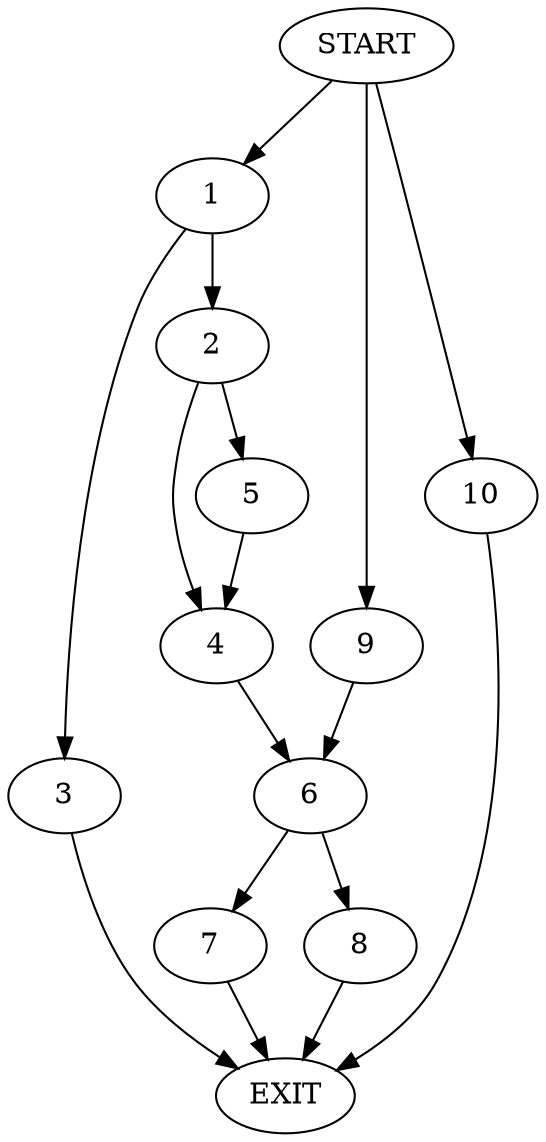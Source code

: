 digraph {
0 [label="START"]
11 [label="EXIT"]
0 -> 1
1 -> 2
1 -> 3
2 -> 4
2 -> 5
3 -> 11
5 -> 4
4 -> 6
6 -> 7
6 -> 8
0 -> 9
9 -> 6
7 -> 11
8 -> 11
0 -> 10
10 -> 11
}
